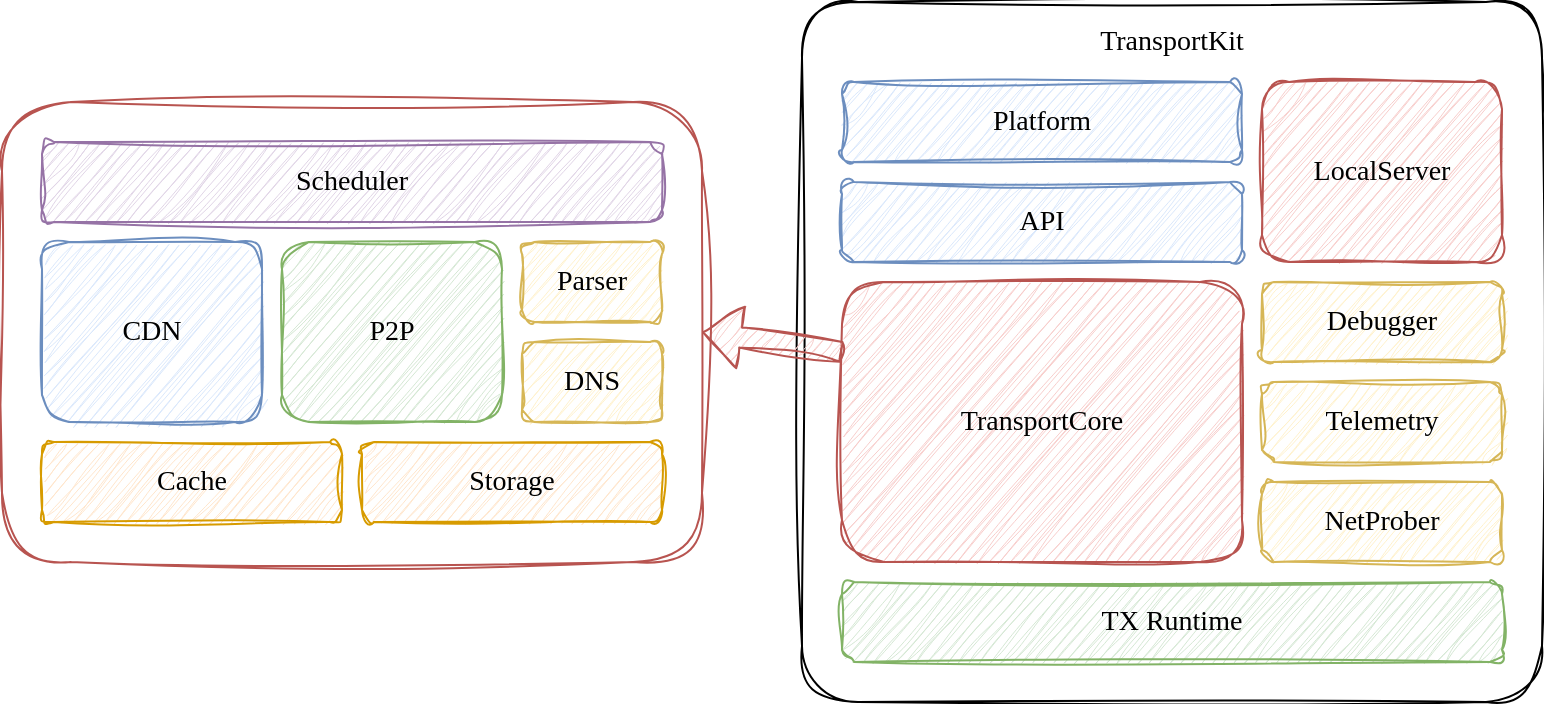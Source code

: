 <mxfile version="27.1.5">
  <diagram name="第 1 页" id="51aSyTN8NW-m_ME2kOmg">
    <mxGraphModel dx="1028" dy="717" grid="1" gridSize="10" guides="1" tooltips="1" connect="1" arrows="1" fold="1" page="1" pageScale="1" pageWidth="827" pageHeight="1169" math="0" shadow="0">
      <root>
        <mxCell id="0" />
        <mxCell id="1" parent="0" />
        <mxCell id="ARbY_WrPn276EFxLmVgK-1" value="" style="group" parent="1" vertex="1" connectable="0">
          <mxGeometry x="420" y="240" width="370" height="350" as="geometry" />
        </mxCell>
        <mxCell id="0RFeXB1oggQdj91naMoG-11" value="" style="rounded=1;whiteSpace=wrap;html=1;fillColor=none;arcSize=8;sketch=1;curveFitting=1;jiggle=2;" parent="ARbY_WrPn276EFxLmVgK-1" vertex="1">
          <mxGeometry width="370" height="350" as="geometry" />
        </mxCell>
        <mxCell id="0RFeXB1oggQdj91naMoG-1" value="TransportCore" style="rounded=1;whiteSpace=wrap;html=1;fillColor=#f8cecc;strokeColor=#b85450;fontSize=14;fontFamily=Comic Sans MS;sketch=1;curveFitting=1;jiggle=2;" parent="ARbY_WrPn276EFxLmVgK-1" vertex="1">
          <mxGeometry x="20" y="140" width="200" height="140" as="geometry" />
        </mxCell>
        <mxCell id="0RFeXB1oggQdj91naMoG-2" value="API" style="rounded=1;whiteSpace=wrap;html=1;fillColor=#dae8fc;strokeColor=#6c8ebf;fontSize=14;fontFamily=Comic Sans MS;sketch=1;curveFitting=1;jiggle=2;" parent="ARbY_WrPn276EFxLmVgK-1" vertex="1">
          <mxGeometry x="20" y="90" width="200" height="40" as="geometry" />
        </mxCell>
        <mxCell id="0RFeXB1oggQdj91naMoG-3" value="LocalServer" style="rounded=1;whiteSpace=wrap;html=1;fillColor=#f8cecc;strokeColor=#b85450;fontSize=14;fontFamily=Comic Sans MS;sketch=1;curveFitting=1;jiggle=2;" parent="ARbY_WrPn276EFxLmVgK-1" vertex="1">
          <mxGeometry x="230" y="40" width="120" height="90" as="geometry" />
        </mxCell>
        <mxCell id="0RFeXB1oggQdj91naMoG-4" value="Platform" style="rounded=1;whiteSpace=wrap;html=1;fillColor=#dae8fc;strokeColor=#6c8ebf;fontSize=14;fontFamily=Comic Sans MS;sketch=1;curveFitting=1;jiggle=2;" parent="ARbY_WrPn276EFxLmVgK-1" vertex="1">
          <mxGeometry x="20" y="40" width="200" height="40" as="geometry" />
        </mxCell>
        <mxCell id="0RFeXB1oggQdj91naMoG-6" value="Debugger" style="rounded=1;whiteSpace=wrap;html=1;fillColor=#fff2cc;strokeColor=#d6b656;fontSize=14;fontFamily=Comic Sans MS;sketch=1;curveFitting=1;jiggle=2;" parent="ARbY_WrPn276EFxLmVgK-1" vertex="1">
          <mxGeometry x="230" y="140" width="120" height="40" as="geometry" />
        </mxCell>
        <mxCell id="0RFeXB1oggQdj91naMoG-7" value="Telemetry" style="rounded=1;whiteSpace=wrap;html=1;fillColor=#fff2cc;strokeColor=#d6b656;fontSize=14;fontFamily=Comic Sans MS;sketch=1;curveFitting=1;jiggle=2;" parent="ARbY_WrPn276EFxLmVgK-1" vertex="1">
          <mxGeometry x="230" y="190" width="120" height="40" as="geometry" />
        </mxCell>
        <mxCell id="0RFeXB1oggQdj91naMoG-8" value="NetProber" style="rounded=1;whiteSpace=wrap;html=1;fillColor=#fff2cc;strokeColor=#d6b656;fontSize=14;fontFamily=Comic Sans MS;sketch=1;curveFitting=1;jiggle=2;" parent="ARbY_WrPn276EFxLmVgK-1" vertex="1">
          <mxGeometry x="230" y="240" width="120" height="40" as="geometry" />
        </mxCell>
        <mxCell id="0RFeXB1oggQdj91naMoG-9" value="TX Runtime" style="rounded=1;whiteSpace=wrap;html=1;fillColor=#d5e8d4;strokeColor=#82b366;fontSize=14;fontFamily=Comic Sans MS;sketch=1;curveFitting=1;jiggle=2;" parent="ARbY_WrPn276EFxLmVgK-1" vertex="1">
          <mxGeometry x="20" y="290" width="330" height="40" as="geometry" />
        </mxCell>
        <mxCell id="0RFeXB1oggQdj91naMoG-12" value="TransportKit" style="text;html=1;align=center;verticalAlign=middle;whiteSpace=wrap;rounded=0;fontSize=14;fontFamily=Comic Sans MS;" parent="ARbY_WrPn276EFxLmVgK-1" vertex="1">
          <mxGeometry width="370" height="40" as="geometry" />
        </mxCell>
        <mxCell id="ARbY_WrPn276EFxLmVgK-32" value="" style="shape=flexArrow;endArrow=classic;html=1;rounded=1;fillColor=#f8cecc;strokeColor=#b85450;entryX=1;entryY=0.5;entryDx=0;entryDy=0;exitX=0;exitY=0.25;exitDx=0;exitDy=0;sketch=1;curveFitting=1;jiggle=2;" parent="1" source="0RFeXB1oggQdj91naMoG-1" target="ARbY_WrPn276EFxLmVgK-2" edge="1">
          <mxGeometry width="50" height="50" relative="1" as="geometry">
            <mxPoint x="300" y="680" as="sourcePoint" />
            <mxPoint x="350" y="630" as="targetPoint" />
          </mxGeometry>
        </mxCell>
        <mxCell id="ARbY_WrPn276EFxLmVgK-2" value="" style="rounded=1;whiteSpace=wrap;html=1;fillColor=none;strokeColor=#b85450;fontSize=14;fontFamily=Comic Sans MS;sketch=1;curveFitting=1;jiggle=2;container=0;" parent="1" vertex="1">
          <mxGeometry x="20" y="290" width="350" height="230" as="geometry" />
        </mxCell>
        <mxCell id="ARbY_WrPn276EFxLmVgK-4" value="Scheduler" style="rounded=1;whiteSpace=wrap;html=1;fillColor=#e1d5e7;strokeColor=#9673a6;fontSize=14;fontFamily=Comic Sans MS;sketch=1;curveFitting=1;jiggle=2;container=0;" parent="1" vertex="1">
          <mxGeometry x="40" y="310" width="310" height="40" as="geometry" />
        </mxCell>
        <mxCell id="ARbY_WrPn276EFxLmVgK-6" value="Cache" style="rounded=1;whiteSpace=wrap;html=1;fillColor=#ffe6cc;strokeColor=#d79b00;fontSize=14;fontFamily=Comic Sans MS;sketch=1;curveFitting=1;jiggle=2;container=0;" parent="1" vertex="1">
          <mxGeometry x="40" y="460" width="150" height="40" as="geometry" />
        </mxCell>
        <mxCell id="ARbY_WrPn276EFxLmVgK-8" value="Parser" style="rounded=1;whiteSpace=wrap;html=1;fillColor=#fff2cc;strokeColor=#d6b656;fontSize=14;fontFamily=Comic Sans MS;sketch=1;curveFitting=1;jiggle=2;container=0;" parent="1" vertex="1">
          <mxGeometry x="280" y="360" width="70" height="40" as="geometry" />
        </mxCell>
        <mxCell id="ARbY_WrPn276EFxLmVgK-12" value="P2P" style="rounded=1;whiteSpace=wrap;html=1;fillColor=#d5e8d4;strokeColor=#82b366;fontSize=14;fontFamily=Comic Sans MS;sketch=1;curveFitting=1;jiggle=2;container=0;" parent="1" vertex="1">
          <mxGeometry x="160" y="360" width="110" height="90" as="geometry" />
        </mxCell>
        <mxCell id="ARbY_WrPn276EFxLmVgK-5" value="CDN" style="rounded=1;whiteSpace=wrap;html=1;fillColor=#dae8fc;strokeColor=#6c8ebf;fontSize=14;fontFamily=Comic Sans MS;sketch=1;curveFitting=1;jiggle=2;container=0;" parent="1" vertex="1">
          <mxGeometry x="40" y="360" width="110" height="90" as="geometry" />
        </mxCell>
        <mxCell id="htI6FF0RRZnNIidORgzR-2" value="DNS" style="rounded=1;whiteSpace=wrap;html=1;fillColor=#fff2cc;strokeColor=#d6b656;fontSize=14;fontFamily=Comic Sans MS;sketch=1;curveFitting=1;jiggle=2;container=0;" vertex="1" parent="1">
          <mxGeometry x="280" y="410" width="70" height="40" as="geometry" />
        </mxCell>
        <mxCell id="htI6FF0RRZnNIidORgzR-3" value="Storage" style="rounded=1;whiteSpace=wrap;html=1;fillColor=#ffe6cc;strokeColor=#d79b00;fontSize=14;fontFamily=Comic Sans MS;sketch=1;curveFitting=1;jiggle=2;container=0;" vertex="1" parent="1">
          <mxGeometry x="200" y="460" width="150" height="40" as="geometry" />
        </mxCell>
      </root>
    </mxGraphModel>
  </diagram>
</mxfile>
